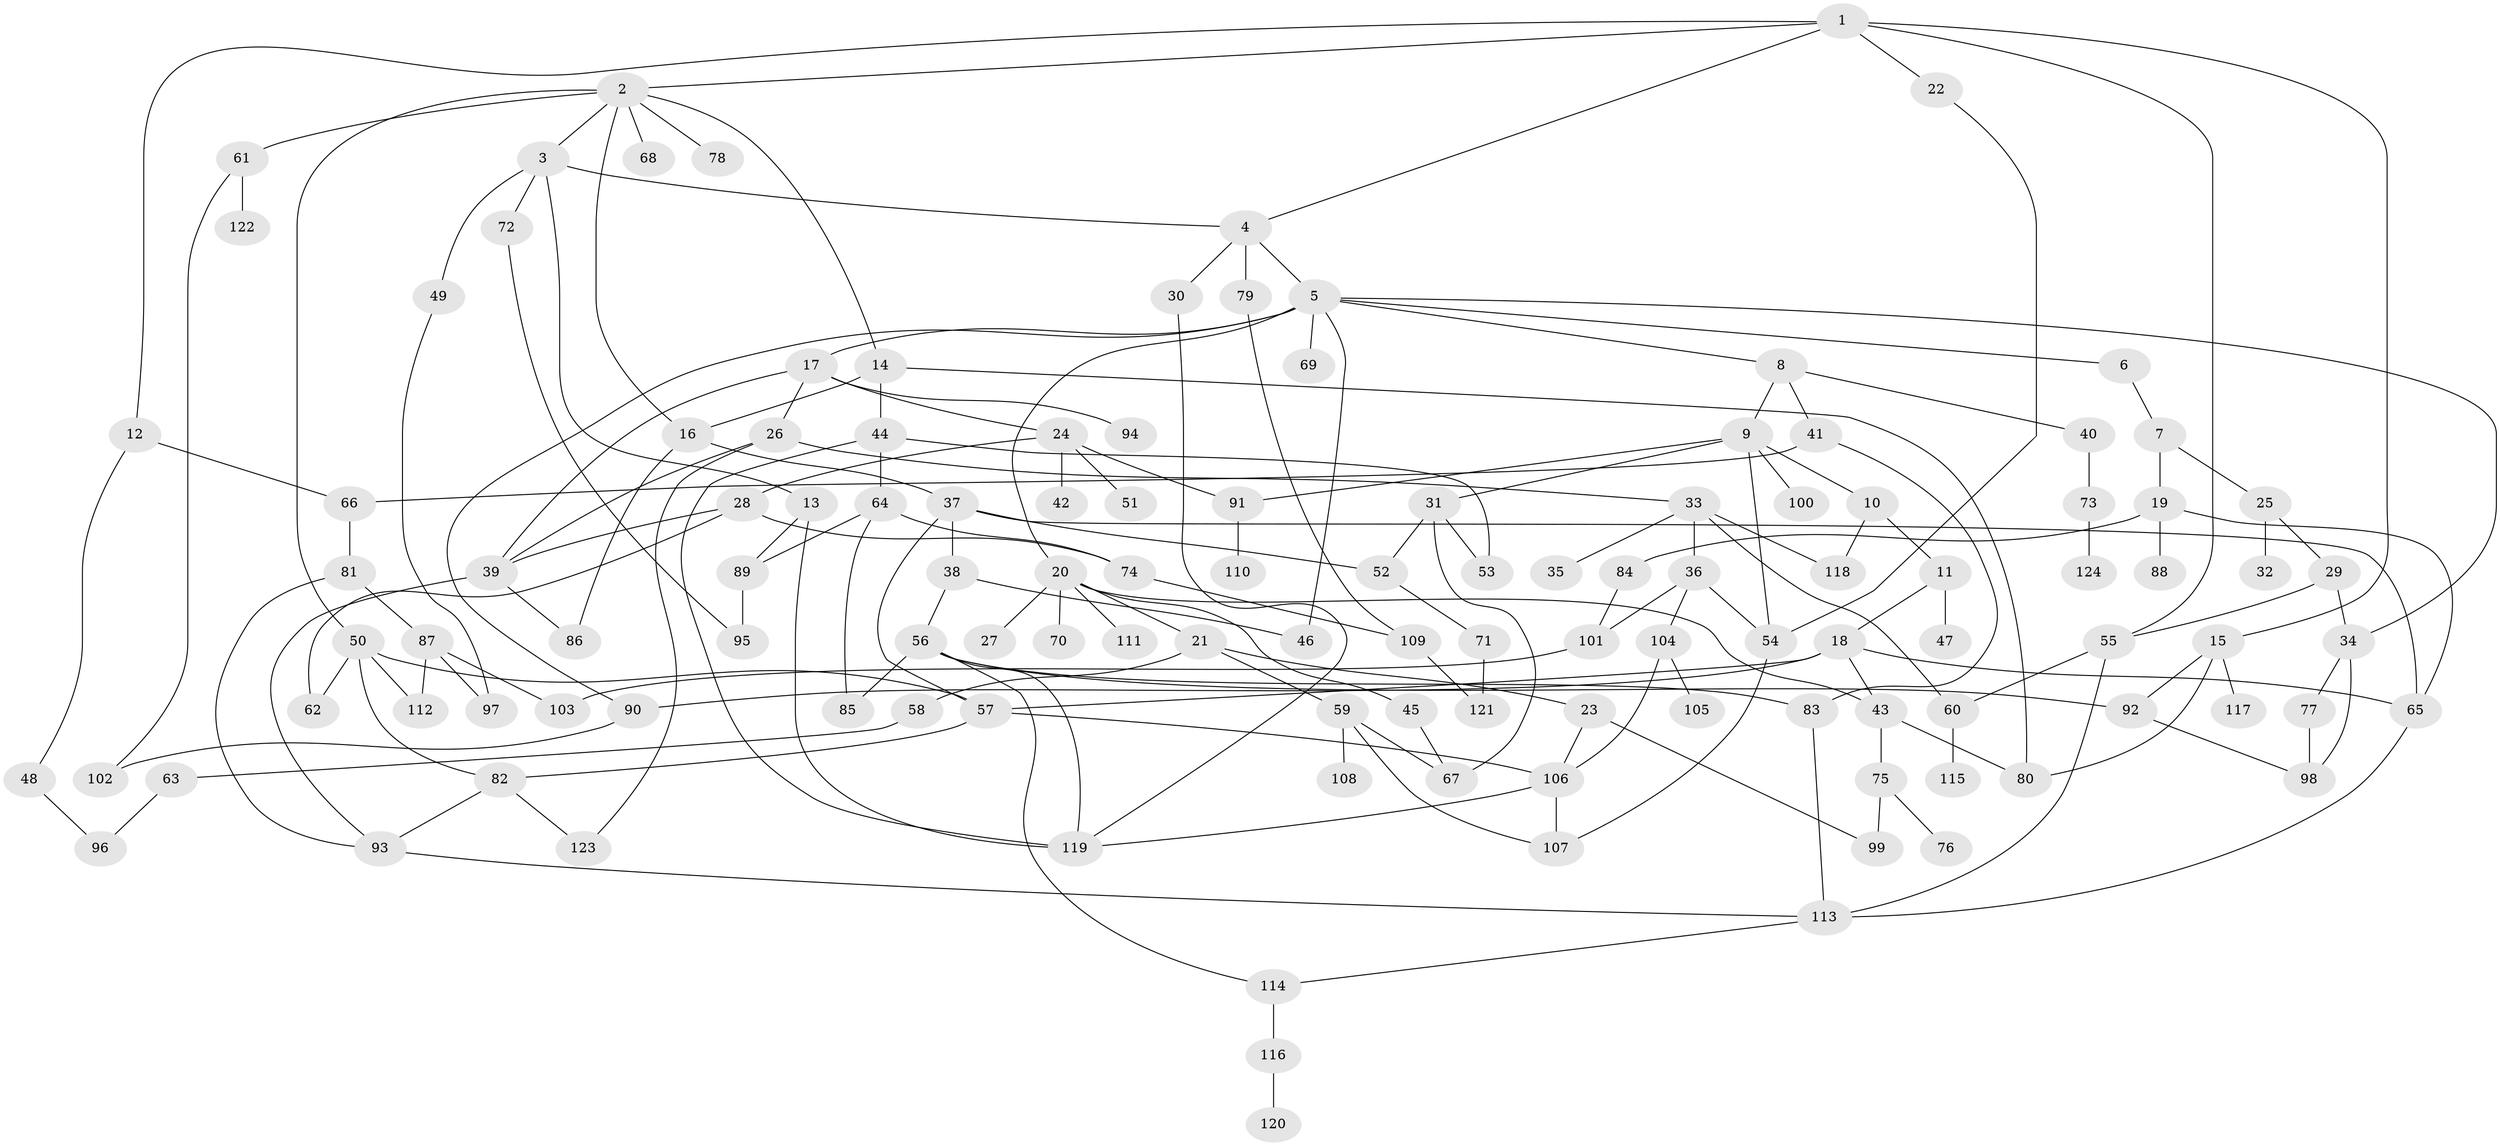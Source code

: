 // Generated by graph-tools (version 1.1) at 2025/10/02/27/25 16:10:53]
// undirected, 124 vertices, 183 edges
graph export_dot {
graph [start="1"]
  node [color=gray90,style=filled];
  1;
  2;
  3;
  4;
  5;
  6;
  7;
  8;
  9;
  10;
  11;
  12;
  13;
  14;
  15;
  16;
  17;
  18;
  19;
  20;
  21;
  22;
  23;
  24;
  25;
  26;
  27;
  28;
  29;
  30;
  31;
  32;
  33;
  34;
  35;
  36;
  37;
  38;
  39;
  40;
  41;
  42;
  43;
  44;
  45;
  46;
  47;
  48;
  49;
  50;
  51;
  52;
  53;
  54;
  55;
  56;
  57;
  58;
  59;
  60;
  61;
  62;
  63;
  64;
  65;
  66;
  67;
  68;
  69;
  70;
  71;
  72;
  73;
  74;
  75;
  76;
  77;
  78;
  79;
  80;
  81;
  82;
  83;
  84;
  85;
  86;
  87;
  88;
  89;
  90;
  91;
  92;
  93;
  94;
  95;
  96;
  97;
  98;
  99;
  100;
  101;
  102;
  103;
  104;
  105;
  106;
  107;
  108;
  109;
  110;
  111;
  112;
  113;
  114;
  115;
  116;
  117;
  118;
  119;
  120;
  121;
  122;
  123;
  124;
  1 -- 2;
  1 -- 12;
  1 -- 15;
  1 -- 22;
  1 -- 55;
  1 -- 4;
  2 -- 3;
  2 -- 14;
  2 -- 16;
  2 -- 50;
  2 -- 61;
  2 -- 68;
  2 -- 78;
  3 -- 4;
  3 -- 13;
  3 -- 49;
  3 -- 72;
  4 -- 5;
  4 -- 30;
  4 -- 79;
  5 -- 6;
  5 -- 8;
  5 -- 17;
  5 -- 20;
  5 -- 34;
  5 -- 69;
  5 -- 46;
  5 -- 90;
  6 -- 7;
  7 -- 19;
  7 -- 25;
  8 -- 9;
  8 -- 40;
  8 -- 41;
  9 -- 10;
  9 -- 31;
  9 -- 91;
  9 -- 100;
  9 -- 54;
  10 -- 11;
  10 -- 118;
  11 -- 18;
  11 -- 47;
  12 -- 48;
  12 -- 66;
  13 -- 119;
  13 -- 89;
  14 -- 44;
  14 -- 80;
  14 -- 16;
  15 -- 117;
  15 -- 92;
  15 -- 80;
  16 -- 37;
  16 -- 86;
  17 -- 24;
  17 -- 26;
  17 -- 39;
  17 -- 94;
  18 -- 57;
  18 -- 65;
  18 -- 90;
  18 -- 43;
  19 -- 84;
  19 -- 88;
  19 -- 65;
  20 -- 21;
  20 -- 27;
  20 -- 43;
  20 -- 45;
  20 -- 70;
  20 -- 111;
  21 -- 23;
  21 -- 58;
  21 -- 59;
  22 -- 54;
  23 -- 106;
  23 -- 99;
  24 -- 28;
  24 -- 42;
  24 -- 51;
  24 -- 91;
  25 -- 29;
  25 -- 32;
  26 -- 33;
  26 -- 123;
  26 -- 39;
  28 -- 74;
  28 -- 62;
  28 -- 39;
  29 -- 34;
  29 -- 55;
  30 -- 119;
  31 -- 53;
  31 -- 67;
  31 -- 52;
  33 -- 35;
  33 -- 36;
  33 -- 60;
  33 -- 118;
  34 -- 77;
  34 -- 98;
  36 -- 104;
  36 -- 54;
  36 -- 101;
  37 -- 38;
  37 -- 52;
  37 -- 57;
  37 -- 65;
  38 -- 46;
  38 -- 56;
  39 -- 86;
  39 -- 93;
  40 -- 73;
  41 -- 83;
  41 -- 66;
  43 -- 75;
  43 -- 80;
  44 -- 64;
  44 -- 119;
  44 -- 53;
  45 -- 67;
  48 -- 96;
  49 -- 97;
  50 -- 62;
  50 -- 112;
  50 -- 57;
  50 -- 82;
  52 -- 71;
  54 -- 107;
  55 -- 60;
  55 -- 113;
  56 -- 85;
  56 -- 92;
  56 -- 114;
  56 -- 83;
  56 -- 119;
  57 -- 82;
  57 -- 106;
  58 -- 63;
  59 -- 107;
  59 -- 108;
  59 -- 67;
  60 -- 115;
  61 -- 102;
  61 -- 122;
  63 -- 96;
  64 -- 89;
  64 -- 85;
  64 -- 74;
  65 -- 113;
  66 -- 81;
  71 -- 121;
  72 -- 95;
  73 -- 124;
  74 -- 109;
  75 -- 76;
  75 -- 99;
  77 -- 98;
  79 -- 109;
  81 -- 87;
  81 -- 93;
  82 -- 93;
  82 -- 123;
  83 -- 113;
  84 -- 101;
  87 -- 112;
  87 -- 97;
  87 -- 103;
  89 -- 95;
  90 -- 102;
  91 -- 110;
  92 -- 98;
  93 -- 113;
  101 -- 103;
  104 -- 105;
  104 -- 106;
  106 -- 119;
  106 -- 107;
  109 -- 121;
  113 -- 114;
  114 -- 116;
  116 -- 120;
}
